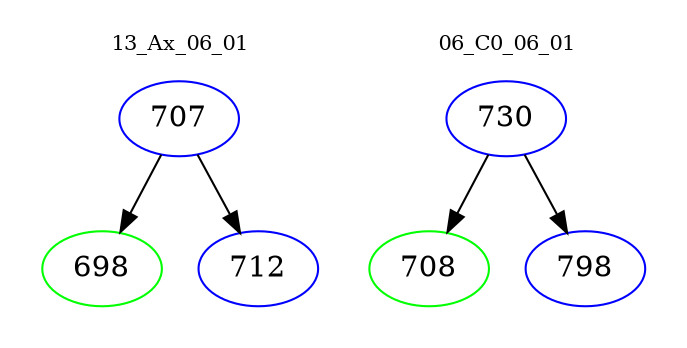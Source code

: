 digraph{
subgraph cluster_0 {
color = white
label = "13_Ax_06_01";
fontsize=10;
T0_707 [label="707", color="blue"]
T0_707 -> T0_698 [color="black"]
T0_698 [label="698", color="green"]
T0_707 -> T0_712 [color="black"]
T0_712 [label="712", color="blue"]
}
subgraph cluster_1 {
color = white
label = "06_C0_06_01";
fontsize=10;
T1_730 [label="730", color="blue"]
T1_730 -> T1_708 [color="black"]
T1_708 [label="708", color="green"]
T1_730 -> T1_798 [color="black"]
T1_798 [label="798", color="blue"]
}
}
